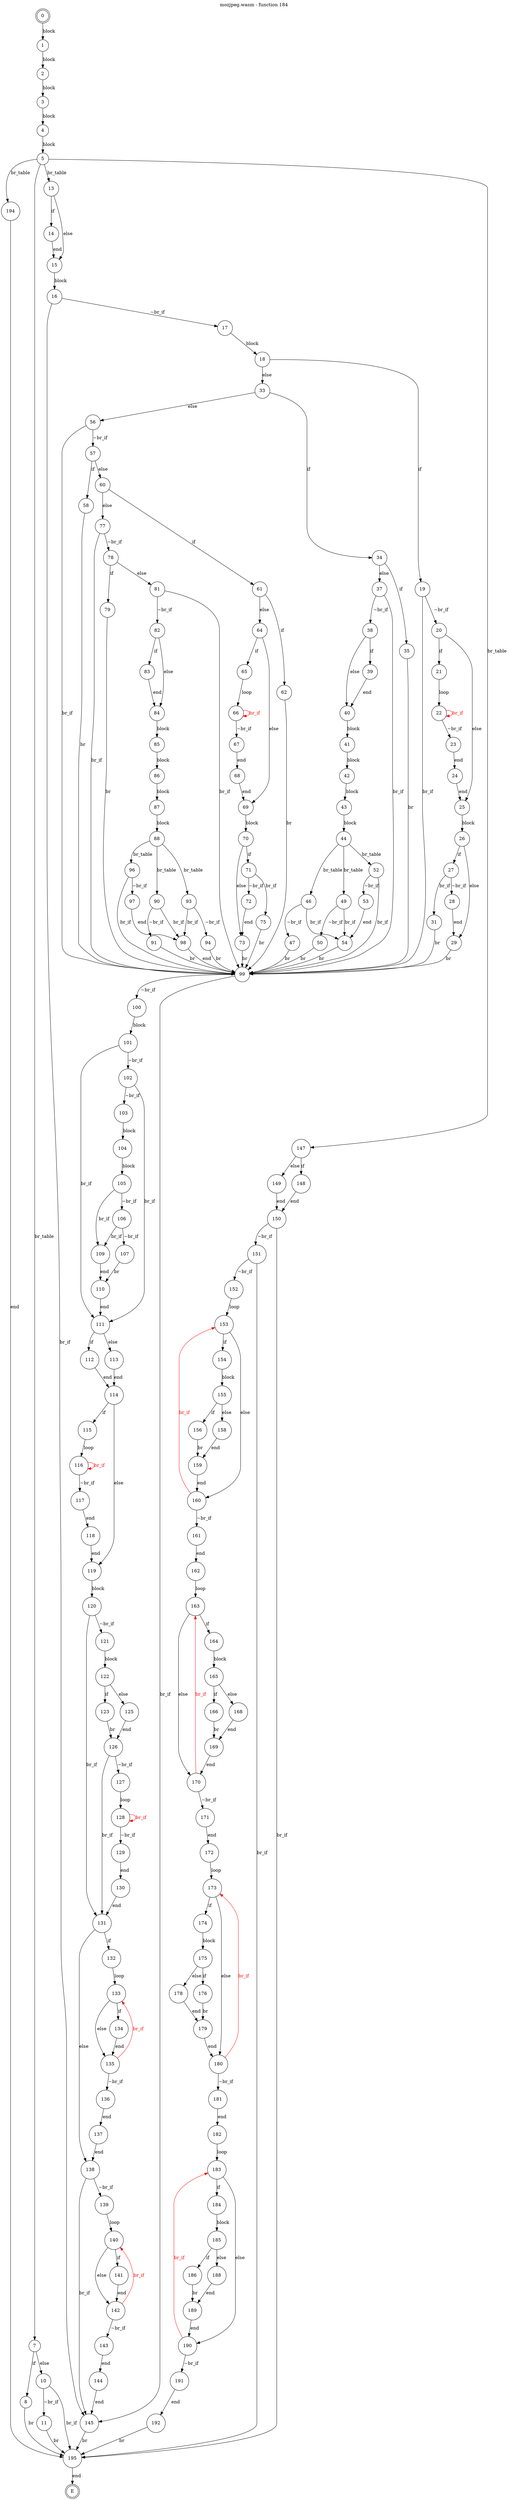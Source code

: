digraph finite_state_machine {
    label = "mozjpeg.wasm - function 184"
    labelloc =  t
    labelfontsize = 16
    labelfontcolor = black
    labelfontname = "Helvetica"
    node [shape = doublecircle]; 0 E ;
    node [shape = circle];
    0 -> 1[label="block"];
    1 -> 2[label="block"];
    2 -> 3[label="block"];
    3 -> 4[label="block"];
    4 -> 5[label="block"];
    5 -> 7[label="br_table"];
    5 -> 194[label="br_table"];
    5 -> 13[label="br_table"];
    5 -> 147[label="br_table"];
    7 -> 8[label="if"];
    7 -> 10[label="else"];
    8 -> 195[label="br"];
    10 -> 11[label="~br_if"];
    10 -> 195[label="br_if"];
    11 -> 195[label="br"];
    13 -> 14[label="if"];
    13 -> 15[label="else"];
    14 -> 15[label="end"];
    15 -> 16[label="block"];
    16 -> 17[label="~br_if"];
    16 -> 145[label="br_if"];
    17 -> 18[label="block"];
    18 -> 19[label="if"];
    18 -> 33[label="else"];
    19 -> 20[label="~br_if"];
    19 -> 99[label="br_if"];
    20 -> 21[label="if"];
    20 -> 25[label="else"];
    21 -> 22[label="loop"];
    22 -> 23[label="~br_if"];
    22 -> 22[color="red" fontcolor="red" label="br_if"];
    23 -> 24[label="end"];
    24 -> 25[label="end"];
    25 -> 26[label="block"];
    26 -> 27[label="if"];
    26 -> 29[label="else"];
    27 -> 28[label="~br_if"];
    27 -> 31[label="br_if"];
    28 -> 29[label="end"];
    29 -> 99[label="br"];
    31 -> 99[label="br"];
    33 -> 34[label="if"];
    33 -> 56[label="else"];
    34 -> 35[label="if"];
    34 -> 37[label="else"];
    35 -> 99[label="br"];
    37 -> 38[label="~br_if"];
    37 -> 99[label="br_if"];
    38 -> 39[label="if"];
    38 -> 40[label="else"];
    39 -> 40[label="end"];
    40 -> 41[label="block"];
    41 -> 42[label="block"];
    42 -> 43[label="block"];
    43 -> 44[label="block"];
    44 -> 46[label="br_table"];
    44 -> 49[label="br_table"];
    44 -> 52[label="br_table"];
    46 -> 47[label="~br_if"];
    46 -> 54[label="br_if"];
    47 -> 99[label="br"];
    49 -> 50[label="~br_if"];
    49 -> 54[label="br_if"];
    50 -> 99[label="br"];
    52 -> 53[label="~br_if"];
    52 -> 99[label="br_if"];
    53 -> 54[label="end"];
    54 -> 99[label="br"];
    56 -> 57[label="~br_if"];
    56 -> 99[label="br_if"];
    57 -> 58[label="if"];
    57 -> 60[label="else"];
    58 -> 99[label="br"];
    60 -> 61[label="if"];
    60 -> 77[label="else"];
    61 -> 62[label="if"];
    61 -> 64[label="else"];
    62 -> 99[label="br"];
    64 -> 65[label="if"];
    64 -> 69[label="else"];
    65 -> 66[label="loop"];
    66 -> 67[label="~br_if"];
    66 -> 66[color="red" fontcolor="red" label="br_if"];
    67 -> 68[label="end"];
    68 -> 69[label="end"];
    69 -> 70[label="block"];
    70 -> 71[label="if"];
    70 -> 73[label="else"];
    71 -> 72[label="~br_if"];
    71 -> 75[label="br_if"];
    72 -> 73[label="end"];
    73 -> 99[label="br"];
    75 -> 99[label="br"];
    77 -> 78[label="~br_if"];
    77 -> 99[label="br_if"];
    78 -> 79[label="if"];
    78 -> 81[label="else"];
    79 -> 99[label="br"];
    81 -> 82[label="~br_if"];
    81 -> 99[label="br_if"];
    82 -> 83[label="if"];
    82 -> 84[label="else"];
    83 -> 84[label="end"];
    84 -> 85[label="block"];
    85 -> 86[label="block"];
    86 -> 87[label="block"];
    87 -> 88[label="block"];
    88 -> 90[label="br_table"];
    88 -> 93[label="br_table"];
    88 -> 96[label="br_table"];
    90 -> 91[label="~br_if"];
    90 -> 98[label="br_if"];
    91 -> 99[label="br"];
    93 -> 94[label="~br_if"];
    93 -> 98[label="br_if"];
    94 -> 99[label="br"];
    96 -> 97[label="~br_if"];
    96 -> 99[label="br_if"];
    97 -> 98[label="end"];
    98 -> 99[label="end"];
    99 -> 100[label="~br_if"];
    99 -> 145[label="br_if"];
    100 -> 101[label="block"];
    101 -> 102[label="~br_if"];
    101 -> 111[label="br_if"];
    102 -> 103[label="~br_if"];
    102 -> 111[label="br_if"];
    103 -> 104[label="block"];
    104 -> 105[label="block"];
    105 -> 106[label="~br_if"];
    105 -> 109[label="br_if"];
    106 -> 107[label="~br_if"];
    106 -> 109[label="br_if"];
    107 -> 110[label="br"];
    109 -> 110[label="end"];
    110 -> 111[label="end"];
    111 -> 112[label="if"];
    111 -> 113[label="else"];
    112 -> 114[label="end"];
    113 -> 114[label="end"];
    114 -> 115[label="if"];
    114 -> 119[label="else"];
    115 -> 116[label="loop"];
    116 -> 117[label="~br_if"];
    116 -> 116[color="red" fontcolor="red" label="br_if"];
    117 -> 118[label="end"];
    118 -> 119[label="end"];
    119 -> 120[label="block"];
    120 -> 121[label="~br_if"];
    120 -> 131[label="br_if"];
    121 -> 122[label="block"];
    122 -> 123[label="if"];
    122 -> 125[label="else"];
    123 -> 126[label="br"];
    125 -> 126[label="end"];
    126 -> 127[label="~br_if"];
    126 -> 131[label="br_if"];
    127 -> 128[label="loop"];
    128 -> 129[label="~br_if"];
    128 -> 128[color="red" fontcolor="red" label="br_if"];
    129 -> 130[label="end"];
    130 -> 131[label="end"];
    131 -> 132[label="if"];
    131 -> 138[label="else"];
    132 -> 133[label="loop"];
    133 -> 134[label="if"];
    133 -> 135[label="else"];
    134 -> 135[label="end"];
    135 -> 136[label="~br_if"];
    135 -> 133[color="red" fontcolor="red" label="br_if"];
    136 -> 137[label="end"];
    137 -> 138[label="end"];
    138 -> 139[label="~br_if"];
    138 -> 145[label="br_if"];
    139 -> 140[label="loop"];
    140 -> 141[label="if"];
    140 -> 142[label="else"];
    141 -> 142[label="end"];
    142 -> 143[label="~br_if"];
    142 -> 140[color="red" fontcolor="red" label="br_if"];
    143 -> 144[label="end"];
    144 -> 145[label="end"];
    145 -> 195[label="br"];
    147 -> 148[label="if"];
    147 -> 149[label="else"];
    148 -> 150[label="end"];
    149 -> 150[label="end"];
    150 -> 151[label="~br_if"];
    150 -> 195[label="br_if"];
    151 -> 152[label="~br_if"];
    151 -> 195[label="br_if"];
    152 -> 153[label="loop"];
    153 -> 154[label="if"];
    153 -> 160[label="else"];
    154 -> 155[label="block"];
    155 -> 156[label="if"];
    155 -> 158[label="else"];
    156 -> 159[label="br"];
    158 -> 159[label="end"];
    159 -> 160[label="end"];
    160 -> 161[label="~br_if"];
    160 -> 153[color="red" fontcolor="red" label="br_if"];
    161 -> 162[label="end"];
    162 -> 163[label="loop"];
    163 -> 164[label="if"];
    163 -> 170[label="else"];
    164 -> 165[label="block"];
    165 -> 166[label="if"];
    165 -> 168[label="else"];
    166 -> 169[label="br"];
    168 -> 169[label="end"];
    169 -> 170[label="end"];
    170 -> 171[label="~br_if"];
    170 -> 163[color="red" fontcolor="red" label="br_if"];
    171 -> 172[label="end"];
    172 -> 173[label="loop"];
    173 -> 174[label="if"];
    173 -> 180[label="else"];
    174 -> 175[label="block"];
    175 -> 176[label="if"];
    175 -> 178[label="else"];
    176 -> 179[label="br"];
    178 -> 179[label="end"];
    179 -> 180[label="end"];
    180 -> 181[label="~br_if"];
    180 -> 173[color="red" fontcolor="red" label="br_if"];
    181 -> 182[label="end"];
    182 -> 183[label="loop"];
    183 -> 184[label="if"];
    183 -> 190[label="else"];
    184 -> 185[label="block"];
    185 -> 186[label="if"];
    185 -> 188[label="else"];
    186 -> 189[label="br"];
    188 -> 189[label="end"];
    189 -> 190[label="end"];
    190 -> 191[label="~br_if"];
    190 -> 183[color="red" fontcolor="red" label="br_if"];
    191 -> 192[label="end"];
    192 -> 195[label="br"];
    194 -> 195[label="end"];
    195 -> E[label="end"];
}
